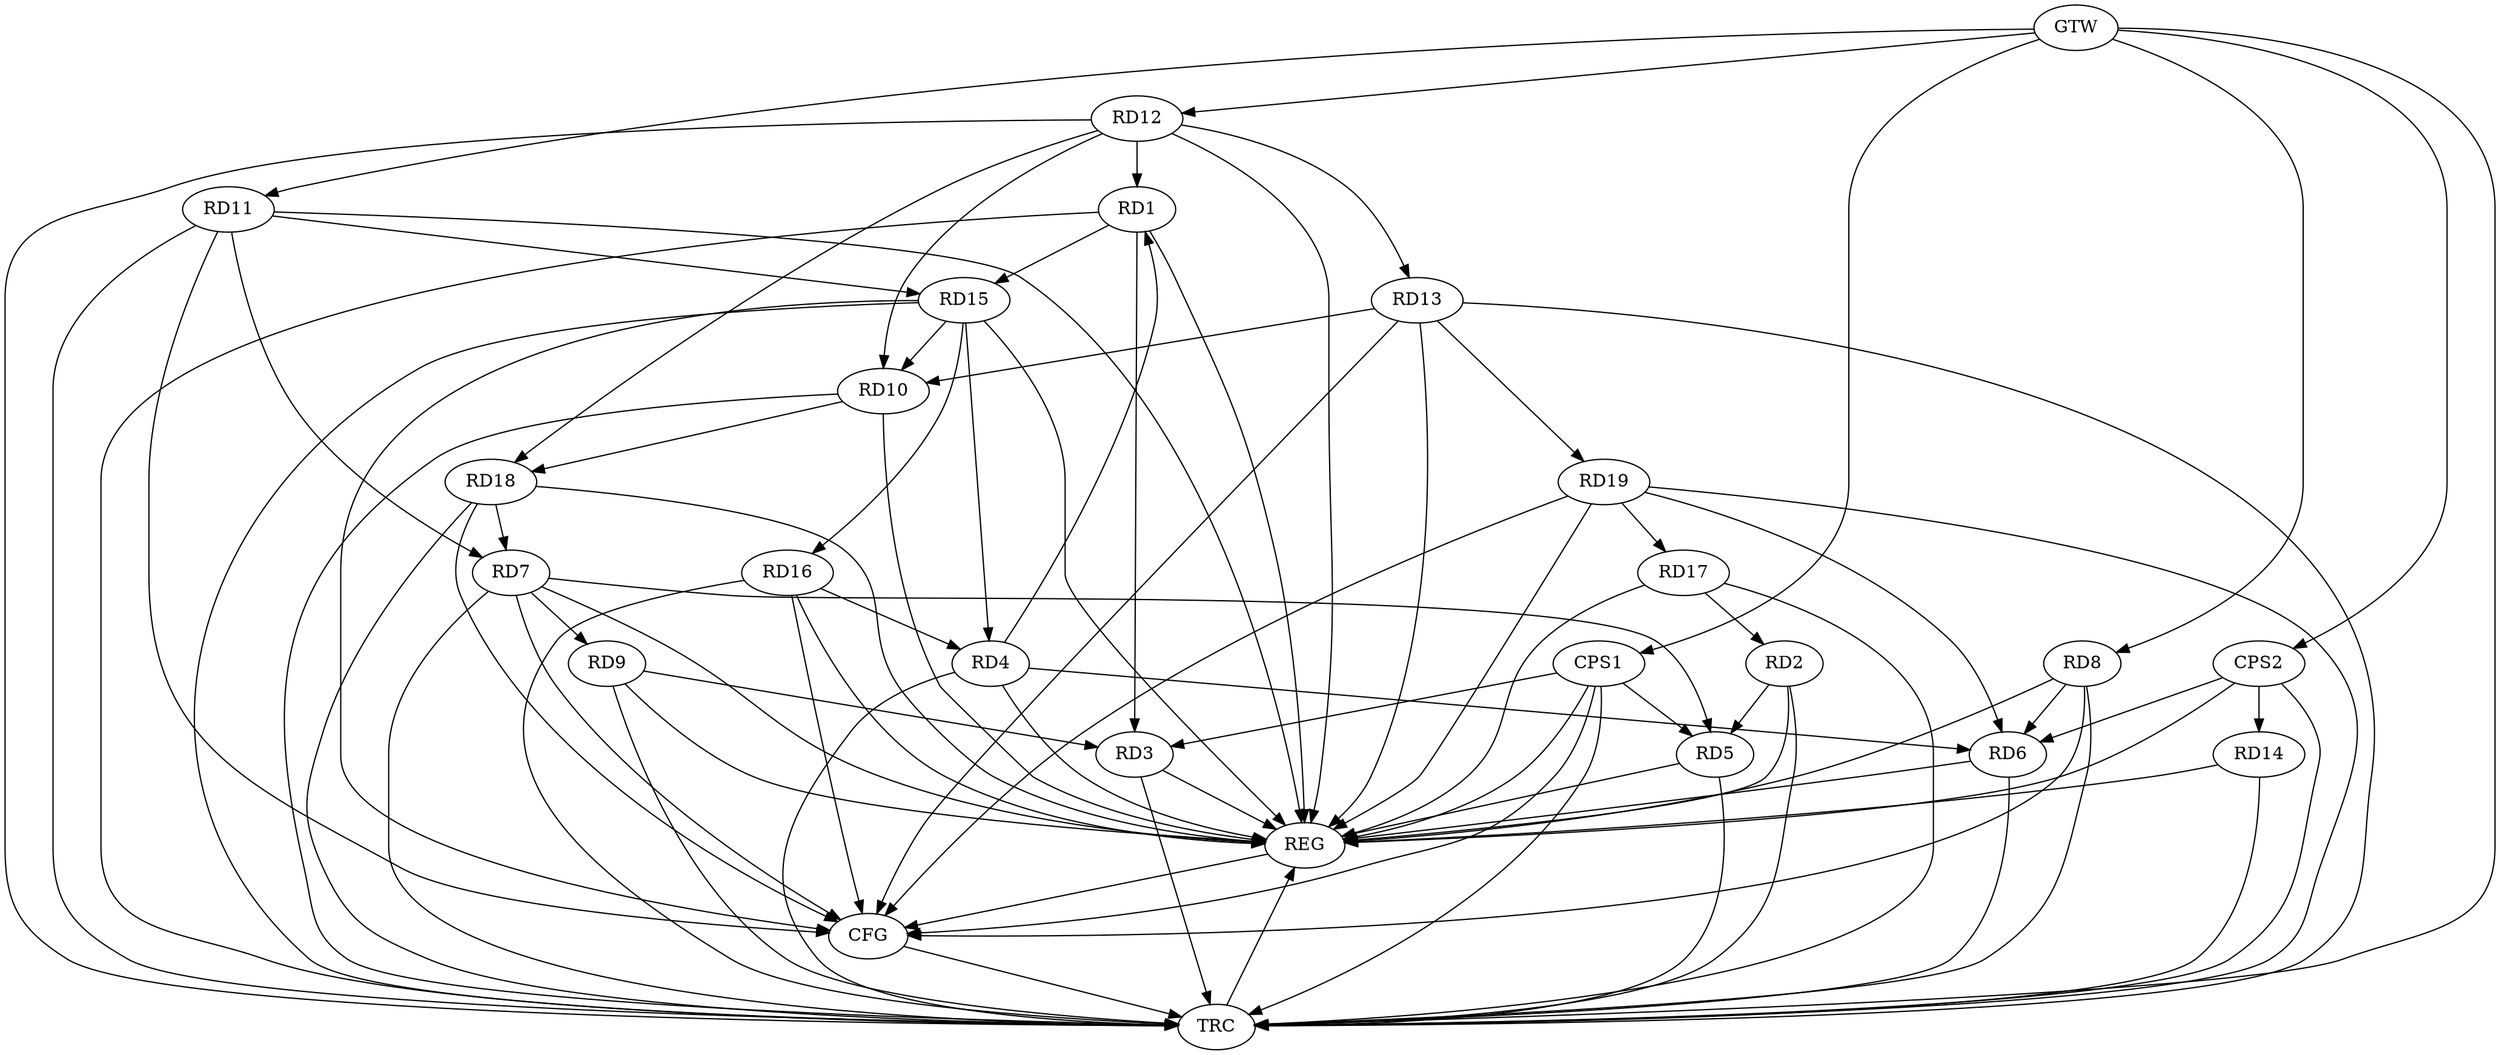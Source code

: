 strict digraph G {
  RD1 [ label="RD1" ];
  RD2 [ label="RD2" ];
  RD3 [ label="RD3" ];
  RD4 [ label="RD4" ];
  RD5 [ label="RD5" ];
  RD6 [ label="RD6" ];
  RD7 [ label="RD7" ];
  RD8 [ label="RD8" ];
  RD9 [ label="RD9" ];
  RD10 [ label="RD10" ];
  RD11 [ label="RD11" ];
  RD12 [ label="RD12" ];
  RD13 [ label="RD13" ];
  RD14 [ label="RD14" ];
  RD15 [ label="RD15" ];
  RD16 [ label="RD16" ];
  RD17 [ label="RD17" ];
  RD18 [ label="RD18" ];
  RD19 [ label="RD19" ];
  CPS1 [ label="CPS1" ];
  CPS2 [ label="CPS2" ];
  GTW [ label="GTW" ];
  REG [ label="REG" ];
  CFG [ label="CFG" ];
  TRC [ label="TRC" ];
  RD1 -> RD3;
  RD4 -> RD1;
  RD12 -> RD1;
  RD1 -> RD15;
  RD2 -> RD5;
  RD17 -> RD2;
  RD9 -> RD3;
  RD4 -> RD6;
  RD15 -> RD4;
  RD16 -> RD4;
  RD7 -> RD5;
  RD8 -> RD6;
  RD19 -> RD6;
  RD7 -> RD9;
  RD11 -> RD7;
  RD18 -> RD7;
  RD12 -> RD10;
  RD13 -> RD10;
  RD15 -> RD10;
  RD10 -> RD18;
  RD11 -> RD15;
  RD12 -> RD13;
  RD12 -> RD18;
  RD13 -> RD19;
  RD15 -> RD16;
  RD19 -> RD17;
  CPS1 -> RD3;
  CPS1 -> RD5;
  CPS2 -> RD6;
  CPS2 -> RD14;
  GTW -> RD8;
  GTW -> RD11;
  GTW -> RD12;
  GTW -> CPS1;
  GTW -> CPS2;
  RD1 -> REG;
  RD2 -> REG;
  RD3 -> REG;
  RD4 -> REG;
  RD5 -> REG;
  RD6 -> REG;
  RD7 -> REG;
  RD8 -> REG;
  RD9 -> REG;
  RD10 -> REG;
  RD11 -> REG;
  RD12 -> REG;
  RD13 -> REG;
  RD14 -> REG;
  RD15 -> REG;
  RD16 -> REG;
  RD17 -> REG;
  RD18 -> REG;
  RD19 -> REG;
  CPS1 -> REG;
  CPS2 -> REG;
  RD13 -> CFG;
  RD18 -> CFG;
  RD11 -> CFG;
  RD19 -> CFG;
  RD15 -> CFG;
  CPS1 -> CFG;
  RD7 -> CFG;
  RD16 -> CFG;
  RD8 -> CFG;
  REG -> CFG;
  RD1 -> TRC;
  RD2 -> TRC;
  RD3 -> TRC;
  RD4 -> TRC;
  RD5 -> TRC;
  RD6 -> TRC;
  RD7 -> TRC;
  RD8 -> TRC;
  RD9 -> TRC;
  RD10 -> TRC;
  RD11 -> TRC;
  RD12 -> TRC;
  RD13 -> TRC;
  RD14 -> TRC;
  RD15 -> TRC;
  RD16 -> TRC;
  RD17 -> TRC;
  RD18 -> TRC;
  RD19 -> TRC;
  CPS1 -> TRC;
  CPS2 -> TRC;
  GTW -> TRC;
  CFG -> TRC;
  TRC -> REG;
}
